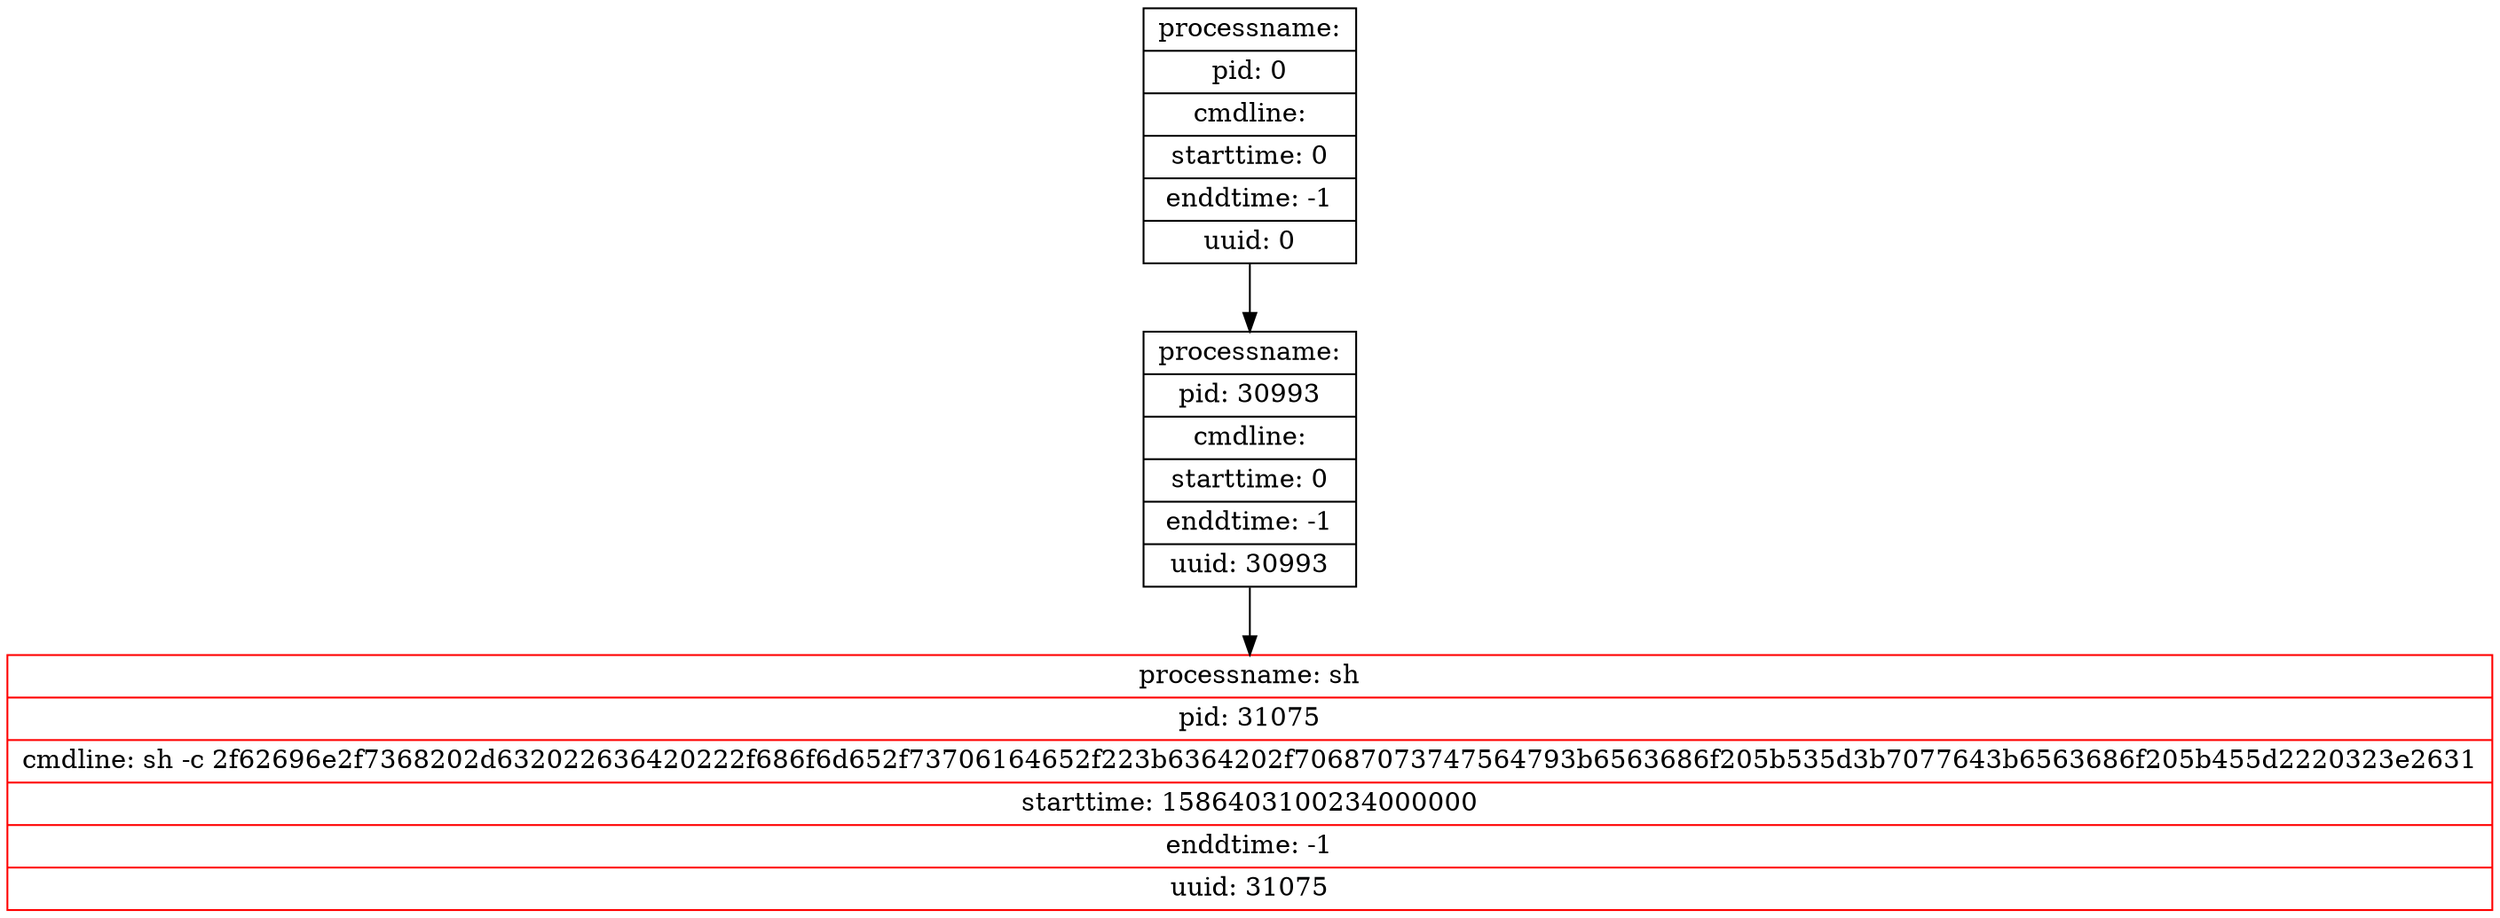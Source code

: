 digraph graph1 {
node [shape = record];
table15309 [label = "{<head>processname: sh | pid: 31075 | cmdline: sh -c 2f62696e2f7368202d632022636420222f686f6d652f73706164652f223b6364202f70687073747564793b6563686f205b535d3b7077643b6563686f205b455d2220323e2631 | starttime: 1586403100234000000 | enddtime: -1 | uuid: 31075}", color = red];
node [shape = record];
table15254 [label = "{<head>processname:  | pid: 30993 | cmdline:  | starttime: 0 | enddtime: -1 | uuid: 30993}"];
table15254 -> table15309;
node [shape = record];
table0 [label = "{<head>processname:  | pid: 0 | cmdline:  | starttime: 0 | enddtime: -1 | uuid: 0}"];
table0 -> table15254;
}
